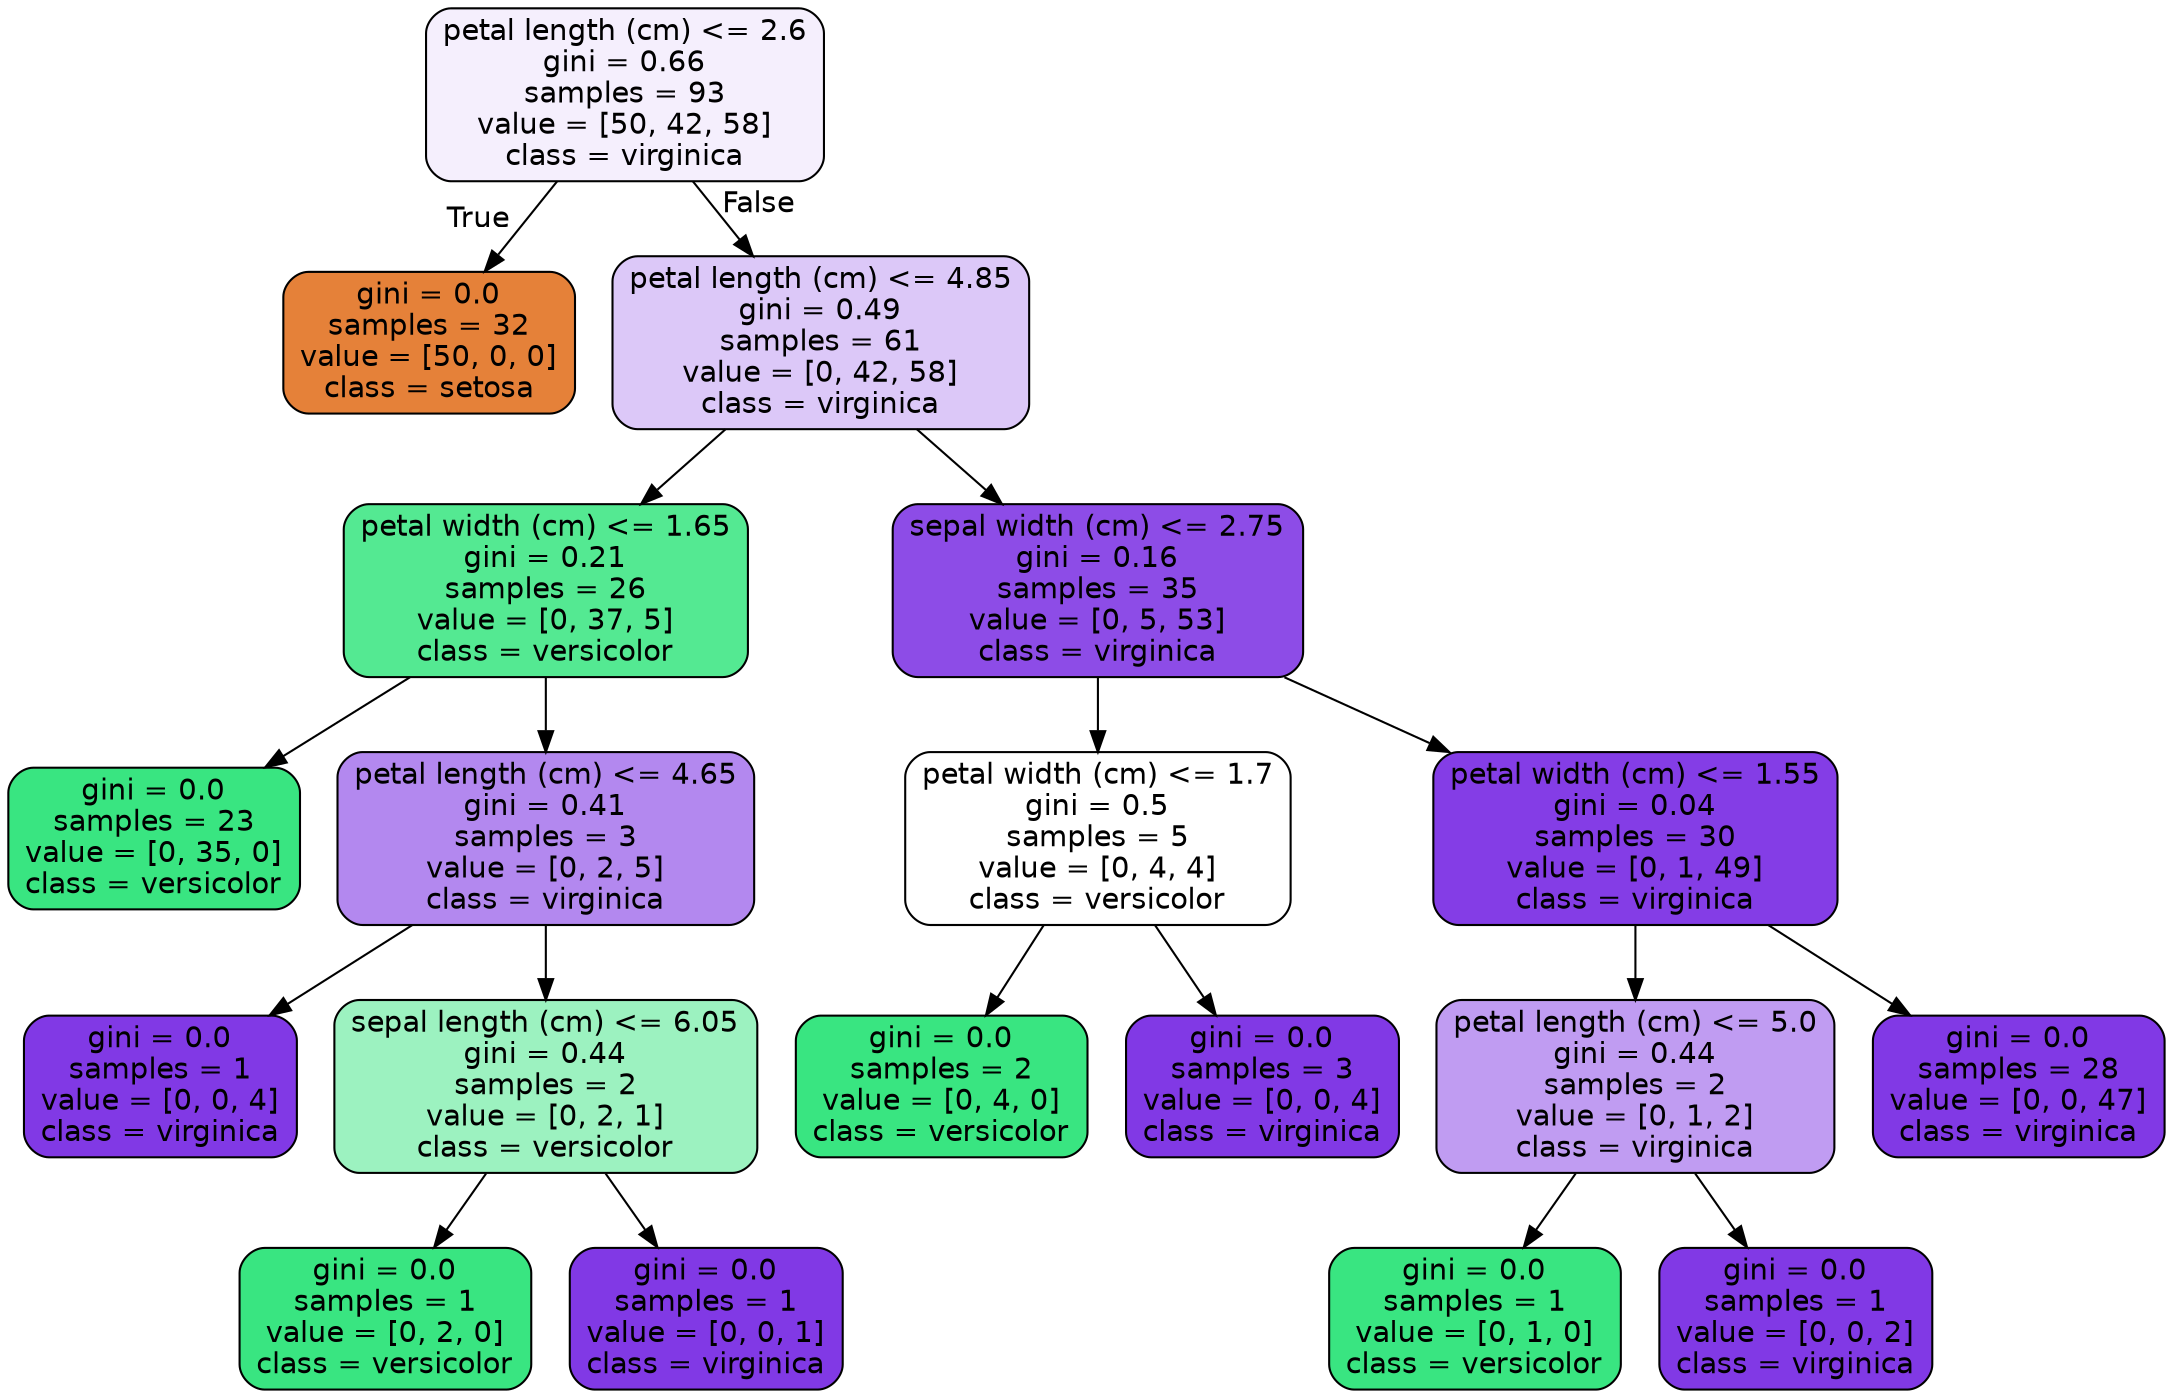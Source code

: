 digraph Tree {
node [shape=box, style="filled, rounded", color="black", fontname="helvetica"] ;
edge [fontname="helvetica"] ;
0 [label="petal length (cm) <= 2.6\ngini = 0.66\nsamples = 93\nvalue = [50, 42, 58]\nclass = virginica", fillcolor="#f5effd"] ;
1 [label="gini = 0.0\nsamples = 32\nvalue = [50, 0, 0]\nclass = setosa", fillcolor="#e58139"] ;
0 -> 1 [labeldistance=2.5, labelangle=45, headlabel="True"] ;
2 [label="petal length (cm) <= 4.85\ngini = 0.49\nsamples = 61\nvalue = [0, 42, 58]\nclass = virginica", fillcolor="#dcc8f8"] ;
0 -> 2 [labeldistance=2.5, labelangle=-45, headlabel="False"] ;
3 [label="petal width (cm) <= 1.65\ngini = 0.21\nsamples = 26\nvalue = [0, 37, 5]\nclass = versicolor", fillcolor="#54e992"] ;
2 -> 3 ;
4 [label="gini = 0.0\nsamples = 23\nvalue = [0, 35, 0]\nclass = versicolor", fillcolor="#39e581"] ;
3 -> 4 ;
5 [label="petal length (cm) <= 4.65\ngini = 0.41\nsamples = 3\nvalue = [0, 2, 5]\nclass = virginica", fillcolor="#b388ef"] ;
3 -> 5 ;
6 [label="gini = 0.0\nsamples = 1\nvalue = [0, 0, 4]\nclass = virginica", fillcolor="#8139e5"] ;
5 -> 6 ;
7 [label="sepal length (cm) <= 6.05\ngini = 0.44\nsamples = 2\nvalue = [0, 2, 1]\nclass = versicolor", fillcolor="#9cf2c0"] ;
5 -> 7 ;
8 [label="gini = 0.0\nsamples = 1\nvalue = [0, 2, 0]\nclass = versicolor", fillcolor="#39e581"] ;
7 -> 8 ;
9 [label="gini = 0.0\nsamples = 1\nvalue = [0, 0, 1]\nclass = virginica", fillcolor="#8139e5"] ;
7 -> 9 ;
10 [label="sepal width (cm) <= 2.75\ngini = 0.16\nsamples = 35\nvalue = [0, 5, 53]\nclass = virginica", fillcolor="#8d4ce7"] ;
2 -> 10 ;
11 [label="petal width (cm) <= 1.7\ngini = 0.5\nsamples = 5\nvalue = [0, 4, 4]\nclass = versicolor", fillcolor="#ffffff"] ;
10 -> 11 ;
12 [label="gini = 0.0\nsamples = 2\nvalue = [0, 4, 0]\nclass = versicolor", fillcolor="#39e581"] ;
11 -> 12 ;
13 [label="gini = 0.0\nsamples = 3\nvalue = [0, 0, 4]\nclass = virginica", fillcolor="#8139e5"] ;
11 -> 13 ;
14 [label="petal width (cm) <= 1.55\ngini = 0.04\nsamples = 30\nvalue = [0, 1, 49]\nclass = virginica", fillcolor="#843de6"] ;
10 -> 14 ;
15 [label="petal length (cm) <= 5.0\ngini = 0.44\nsamples = 2\nvalue = [0, 1, 2]\nclass = virginica", fillcolor="#c09cf2"] ;
14 -> 15 ;
16 [label="gini = 0.0\nsamples = 1\nvalue = [0, 1, 0]\nclass = versicolor", fillcolor="#39e581"] ;
15 -> 16 ;
17 [label="gini = 0.0\nsamples = 1\nvalue = [0, 0, 2]\nclass = virginica", fillcolor="#8139e5"] ;
15 -> 17 ;
18 [label="gini = 0.0\nsamples = 28\nvalue = [0, 0, 47]\nclass = virginica", fillcolor="#8139e5"] ;
14 -> 18 ;
}
